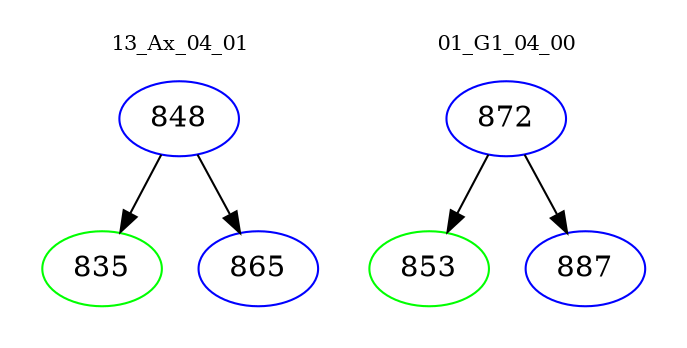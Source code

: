 digraph{
subgraph cluster_0 {
color = white
label = "13_Ax_04_01";
fontsize=10;
T0_848 [label="848", color="blue"]
T0_848 -> T0_835 [color="black"]
T0_835 [label="835", color="green"]
T0_848 -> T0_865 [color="black"]
T0_865 [label="865", color="blue"]
}
subgraph cluster_1 {
color = white
label = "01_G1_04_00";
fontsize=10;
T1_872 [label="872", color="blue"]
T1_872 -> T1_853 [color="black"]
T1_853 [label="853", color="green"]
T1_872 -> T1_887 [color="black"]
T1_887 [label="887", color="blue"]
}
}
